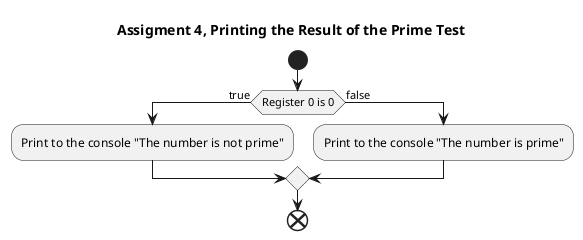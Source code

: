 @startuml assignment_4
skinparam linetype ortho
hide empty methods
hide empty fields
hide circle

title Assigment 4, Printing the Result of the Prime Test

start
if (Register 0 is 0) then (true)
:Print to the console "The number is not prime";
else (false)
:Print to the console "The number is prime";
endif
end

@enduml